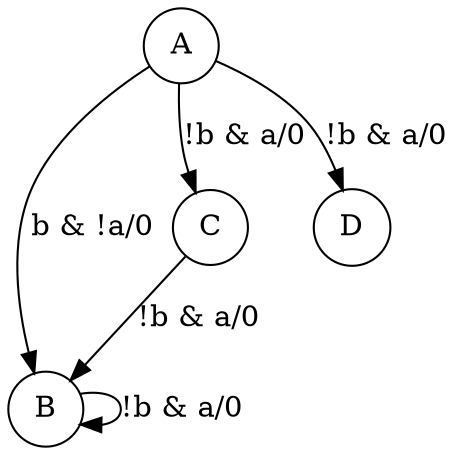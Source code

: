 digraph fsm {
  s_0 [label="A" shape="circle"]
  s_1 [label="B" shape="circle"]
  s_2 [label="C" shape="circle"]
  s_3 [label="D" shape="circle"]

  s_0 -> s_1 [label="b & !a/0"]
  s_0 -> s_2 [label="!b & a/0"]
  s_0 -> s_3 [label="!b & a/0"]
  s_1 -> s_1 [label="!b & a/0"]
  s_2 -> s_1 [label="!b & a/0"]

}
